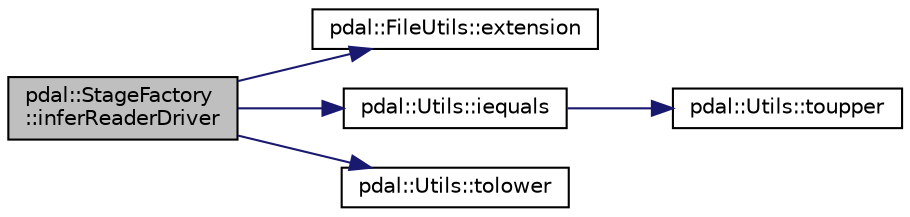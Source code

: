 digraph "pdal::StageFactory::inferReaderDriver"
{
  edge [fontname="Helvetica",fontsize="10",labelfontname="Helvetica",labelfontsize="10"];
  node [fontname="Helvetica",fontsize="10",shape=record];
  rankdir="LR";
  Node1 [label="pdal::StageFactory\l::inferReaderDriver",height=0.2,width=0.4,color="black", fillcolor="grey75", style="filled", fontcolor="black"];
  Node1 -> Node2 [color="midnightblue",fontsize="10",style="solid",fontname="Helvetica"];
  Node2 [label="pdal::FileUtils::extension",height=0.2,width=0.4,color="black", fillcolor="white", style="filled",URL="$namespacepdal_1_1FileUtils.html#ae3c153961947c766ab18099f7ef71fc1"];
  Node1 -> Node3 [color="midnightblue",fontsize="10",style="solid",fontname="Helvetica"];
  Node3 [label="pdal::Utils::iequals",height=0.2,width=0.4,color="black", fillcolor="white", style="filled",URL="$namespacepdal_1_1Utils.html#acb34cb790a22dbce1a05582ba4917566"];
  Node3 -> Node4 [color="midnightblue",fontsize="10",style="solid",fontname="Helvetica"];
  Node4 [label="pdal::Utils::toupper",height=0.2,width=0.4,color="black", fillcolor="white", style="filled",URL="$namespacepdal_1_1Utils.html#a28e3e2faff94b20f9908e77bc54ed983"];
  Node1 -> Node5 [color="midnightblue",fontsize="10",style="solid",fontname="Helvetica"];
  Node5 [label="pdal::Utils::tolower",height=0.2,width=0.4,color="black", fillcolor="white", style="filled",URL="$namespacepdal_1_1Utils.html#a5268937cf695835e55392f752dc02cb2"];
}

